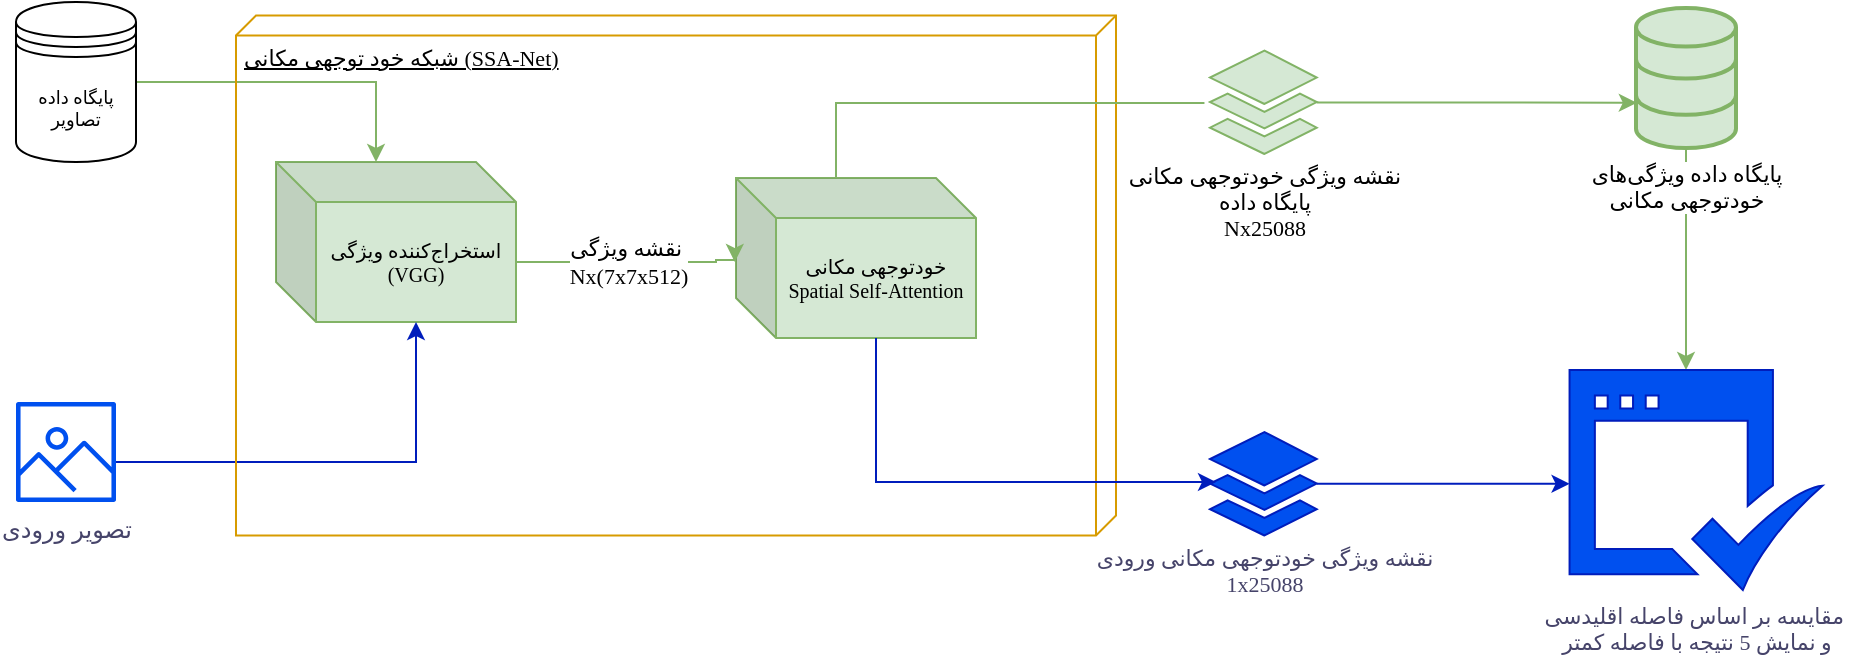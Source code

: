 <mxfile version="17.4.2" type="device"><diagram id="8osDO0cnNhHBPjupchtO" name="Page-1"><mxGraphModel dx="630" dy="490" grid="1" gridSize="10" guides="1" tooltips="1" connect="1" arrows="1" fold="1" page="1" pageScale="1" pageWidth="1100" pageHeight="850" math="0" shadow="0"><root><mxCell id="0"/><mxCell id="1" parent="0"/><mxCell id="Xj10ZifHd6Vsry4BqyH1-8" value="" style="edgeStyle=orthogonalEdgeStyle;rounded=0;orthogonalLoop=1;jettySize=auto;html=1;entryX=0.008;entryY=0.677;entryDx=0;entryDy=0;entryPerimeter=0;fontFamily=Tahoma;fillColor=#d5e8d4;strokeColor=#82b366;startArrow=none;" parent="1" source="Xj10ZifHd6Vsry4BqyH1-12" target="Xj10ZifHd6Vsry4BqyH1-7" edge="1"><mxGeometry relative="1" as="geometry"/></mxCell><mxCell id="Xj10ZifHd6Vsry4BqyH1-1" value="خودتوجهی مکانی&lt;br style=&quot;font-size: 10px;&quot;&gt;Spatial Self-Attention" style="shape=cube;whiteSpace=wrap;html=1;boundedLbl=1;backgroundOutline=1;darkOpacity=0.05;darkOpacity2=0.1;fillColor=#d5e8d4;strokeColor=#82b366;fontFamily=Tahoma;fontSize=10;" parent="1" vertex="1"><mxGeometry x="430" y="368" width="120" height="80" as="geometry"/></mxCell><mxCell id="Xj10ZifHd6Vsry4BqyH1-6" value="نقشه ویژگی&amp;nbsp;&lt;br&gt;Nx(7x7x512)" style="edgeStyle=orthogonalEdgeStyle;rounded=0;orthogonalLoop=1;jettySize=auto;html=1;entryX=-0.005;entryY=0.525;entryDx=0;entryDy=0;entryPerimeter=0;exitX=0;exitY=0;exitDx=120;exitDy=50;exitPerimeter=0;fontFamily=Tahoma;fillColor=#d5e8d4;strokeColor=#82b366;" parent="1" source="Xj10ZifHd6Vsry4BqyH1-2" target="Xj10ZifHd6Vsry4BqyH1-1" edge="1"><mxGeometry relative="1" as="geometry"><mxPoint x="330" y="310" as="sourcePoint"/><Array as="points"><mxPoint x="420" y="410"/><mxPoint x="429" y="409"/></Array></mxGeometry></mxCell><mxCell id="Xj10ZifHd6Vsry4BqyH1-2" value="استخراج‌کننده ویژگی&lt;br style=&quot;font-size: 10px;&quot;&gt;(VGG)" style="shape=cube;whiteSpace=wrap;html=1;boundedLbl=1;backgroundOutline=1;darkOpacity=0.05;darkOpacity2=0.1;fillColor=#d5e8d4;strokeColor=#82b366;fontFamily=Tahoma;fontSize=10;" parent="1" vertex="1"><mxGeometry x="200" y="360" width="120" height="80" as="geometry"/></mxCell><mxCell id="Xj10ZifHd6Vsry4BqyH1-5" style="edgeStyle=orthogonalEdgeStyle;rounded=0;orthogonalLoop=1;jettySize=auto;html=1;fontFamily=Tahoma;fillColor=#d5e8d4;strokeColor=#82b366;" parent="1" source="Xj10ZifHd6Vsry4BqyH1-3" target="Xj10ZifHd6Vsry4BqyH1-2" edge="1"><mxGeometry relative="1" as="geometry"><Array as="points"><mxPoint x="250" y="320"/></Array></mxGeometry></mxCell><mxCell id="Xj10ZifHd6Vsry4BqyH1-3" value="پایگاه داده تصاویر" style="shape=datastore;whiteSpace=wrap;html=1;fontFamily=Tahoma;fontSize=9;" parent="1" vertex="1"><mxGeometry x="70" y="280" width="60" height="80" as="geometry"/></mxCell><mxCell id="Xj10ZifHd6Vsry4BqyH1-10" style="edgeStyle=orthogonalEdgeStyle;rounded=0;orthogonalLoop=1;jettySize=auto;html=1;fontFamily=Tahoma;fontSize=11;fillColor=#0050ef;strokeColor=#001DBC;entryX=0;entryY=0;entryDx=70;entryDy=80;entryPerimeter=0;" parent="1" source="Xj10ZifHd6Vsry4BqyH1-4" target="Xj10ZifHd6Vsry4BqyH1-2" edge="1"><mxGeometry relative="1" as="geometry"><mxPoint x="610" y="490" as="targetPoint"/><Array as="points"><mxPoint x="270" y="510"/></Array></mxGeometry></mxCell><mxCell id="Xj10ZifHd6Vsry4BqyH1-4" value="&lt;font&gt;تصویر ورودی&lt;/font&gt;" style="sketch=0;outlineConnect=0;fillColor=#0050ef;strokeColor=#001DBC;dashed=0;verticalLabelPosition=bottom;verticalAlign=top;align=center;html=1;fontSize=12;fontStyle=0;aspect=fixed;pointerEvents=1;shape=mxgraph.aws4.container_registry_image;fontFamily=Tahoma;fontColor=#46446A;" parent="1" vertex="1"><mxGeometry x="70" y="480" width="50" height="50" as="geometry"/></mxCell><mxCell id="Xj10ZifHd6Vsry4BqyH1-18" style="edgeStyle=orthogonalEdgeStyle;rounded=0;orthogonalLoop=1;jettySize=auto;html=1;fontFamily=Tahoma;fontSize=11;fontColor=#46446A;fillColor=#d5e8d4;strokeColor=#82b366;" parent="1" source="Xj10ZifHd6Vsry4BqyH1-7" target="Xj10ZifHd6Vsry4BqyH1-16" edge="1"><mxGeometry relative="1" as="geometry"><Array as="points"><mxPoint x="910" y="480"/><mxPoint x="910" y="480"/></Array></mxGeometry></mxCell><mxCell id="Xj10ZifHd6Vsry4BqyH1-7" value="پایگاه داده ویژگی‌های &lt;br&gt;خودتوجهی مکانی" style="html=1;verticalLabelPosition=bottom;align=center;labelBackgroundColor=#ffffff;verticalAlign=top;strokeWidth=2;strokeColor=#82b366;shadow=0;dashed=0;shape=mxgraph.ios7.icons.data;fillColor=#d5e8d4;fontFamily=Tahoma;fontSize=11;" parent="1" vertex="1"><mxGeometry x="880" y="283" width="50" height="70" as="geometry"/></mxCell><mxCell id="Xj10ZifHd6Vsry4BqyH1-9" value="شبکه خود توجهی مکانی (SSA-Net)" style="verticalAlign=top;align=left;spacingTop=8;spacingLeft=2;spacingRight=12;shape=cube;size=10;direction=south;fontStyle=4;html=1;fontFamily=Tahoma;fontSize=11;strokeColor=#d79b00;fillColor=none;" parent="1" vertex="1"><mxGeometry x="180" y="286.75" width="440" height="260" as="geometry"/></mxCell><mxCell id="Xj10ZifHd6Vsry4BqyH1-12" value="نقشه ویژگی خودتوجهی مکانی &lt;br&gt;پایگاه داده&lt;br&gt;Nx25088" style="sketch=0;aspect=fixed;strokeColor=#82b366;shadow=0;align=center;verticalAlign=top;fillColor=#d5e8d4;shape=mxgraph.gcp2.files;fontFamily=Tahoma;fontSize=11;labelBackgroundColor=none;html=1;spacingBottom=1;spacingTop=50;" parent="1" vertex="1"><mxGeometry x="667" y="304.25" width="53.36" height="51.75" as="geometry"/></mxCell><mxCell id="Xj10ZifHd6Vsry4BqyH1-13" value="" style="edgeStyle=orthogonalEdgeStyle;rounded=0;orthogonalLoop=1;jettySize=auto;html=1;entryX=-0.052;entryY=0.508;entryDx=0;entryDy=0;entryPerimeter=0;fontFamily=Tahoma;fillColor=#d5e8d4;strokeColor=#82b366;endArrow=none;exitX=0;exitY=0;exitDx=50;exitDy=0;exitPerimeter=0;" parent="1" source="Xj10ZifHd6Vsry4BqyH1-1" target="Xj10ZifHd6Vsry4BqyH1-12" edge="1"><mxGeometry relative="1" as="geometry"><mxPoint x="590" y="400" as="sourcePoint"/><mxPoint x="690.4" y="332.39" as="targetPoint"/><Array as="points"><mxPoint x="480" y="331"/></Array></mxGeometry></mxCell><mxCell id="Xj10ZifHd6Vsry4BqyH1-19" style="edgeStyle=orthogonalEdgeStyle;rounded=0;orthogonalLoop=1;jettySize=auto;html=1;fontFamily=Tahoma;fontSize=11;fontColor=#46446A;fillColor=#0050ef;strokeColor=#001DBC;" parent="1" source="Xj10ZifHd6Vsry4BqyH1-14" target="Xj10ZifHd6Vsry4BqyH1-16" edge="1"><mxGeometry relative="1" as="geometry"><Array as="points"><mxPoint x="790" y="520"/><mxPoint x="790" y="520"/></Array></mxGeometry></mxCell><mxCell id="Xj10ZifHd6Vsry4BqyH1-14" value="&lt;font&gt;نقشه ویژگی خودتوجهی مکانی ورودی&lt;br&gt;1x25088&lt;/font&gt;" style="sketch=0;aspect=fixed;strokeColor=#001DBC;shadow=0;align=center;verticalAlign=top;fillColor=#0050ef;shape=mxgraph.gcp2.files;fontFamily=Tahoma;fontSize=11;labelBackgroundColor=none;html=1;spacingBottom=1;spacingTop=50;fontColor=#46446A;" parent="1" vertex="1"><mxGeometry x="667" y="495" width="53.36" height="51.75" as="geometry"/></mxCell><mxCell id="Xj10ZifHd6Vsry4BqyH1-15" style="edgeStyle=orthogonalEdgeStyle;rounded=0;orthogonalLoop=1;jettySize=auto;html=1;fontFamily=Tahoma;fontSize=11;fillColor=#0050ef;strokeColor=#001DBC;exitX=0;exitY=0;exitDx=70;exitDy=80;exitPerimeter=0;" parent="1" source="Xj10ZifHd6Vsry4BqyH1-1" edge="1"><mxGeometry relative="1" as="geometry"><mxPoint x="130" y="520.034" as="sourcePoint"/><mxPoint x="670" y="520" as="targetPoint"/><Array as="points"><mxPoint x="500" y="520"/></Array></mxGeometry></mxCell><mxCell id="Xj10ZifHd6Vsry4BqyH1-16" value="&lt;font color=&quot;#46446a&quot;&gt;مقایسه بر اساس فاصله اقلیدسی&amp;nbsp;&lt;br&gt;و نمایش 5 نتیجه با فاصله کمتر&lt;/font&gt;" style="sketch=0;html=1;aspect=fixed;strokeColor=#001DBC;shadow=0;align=center;verticalAlign=top;fillColor=#0050ef;shape=mxgraph.gcp2.check_available;labelBackgroundColor=none;fontFamily=Tahoma;fontSize=11;fontColor=#ffffff;spacingTop=110;" parent="1" vertex="1"><mxGeometry x="846.78" y="464" width="126.44" height="110" as="geometry"/></mxCell></root></mxGraphModel></diagram></mxfile>